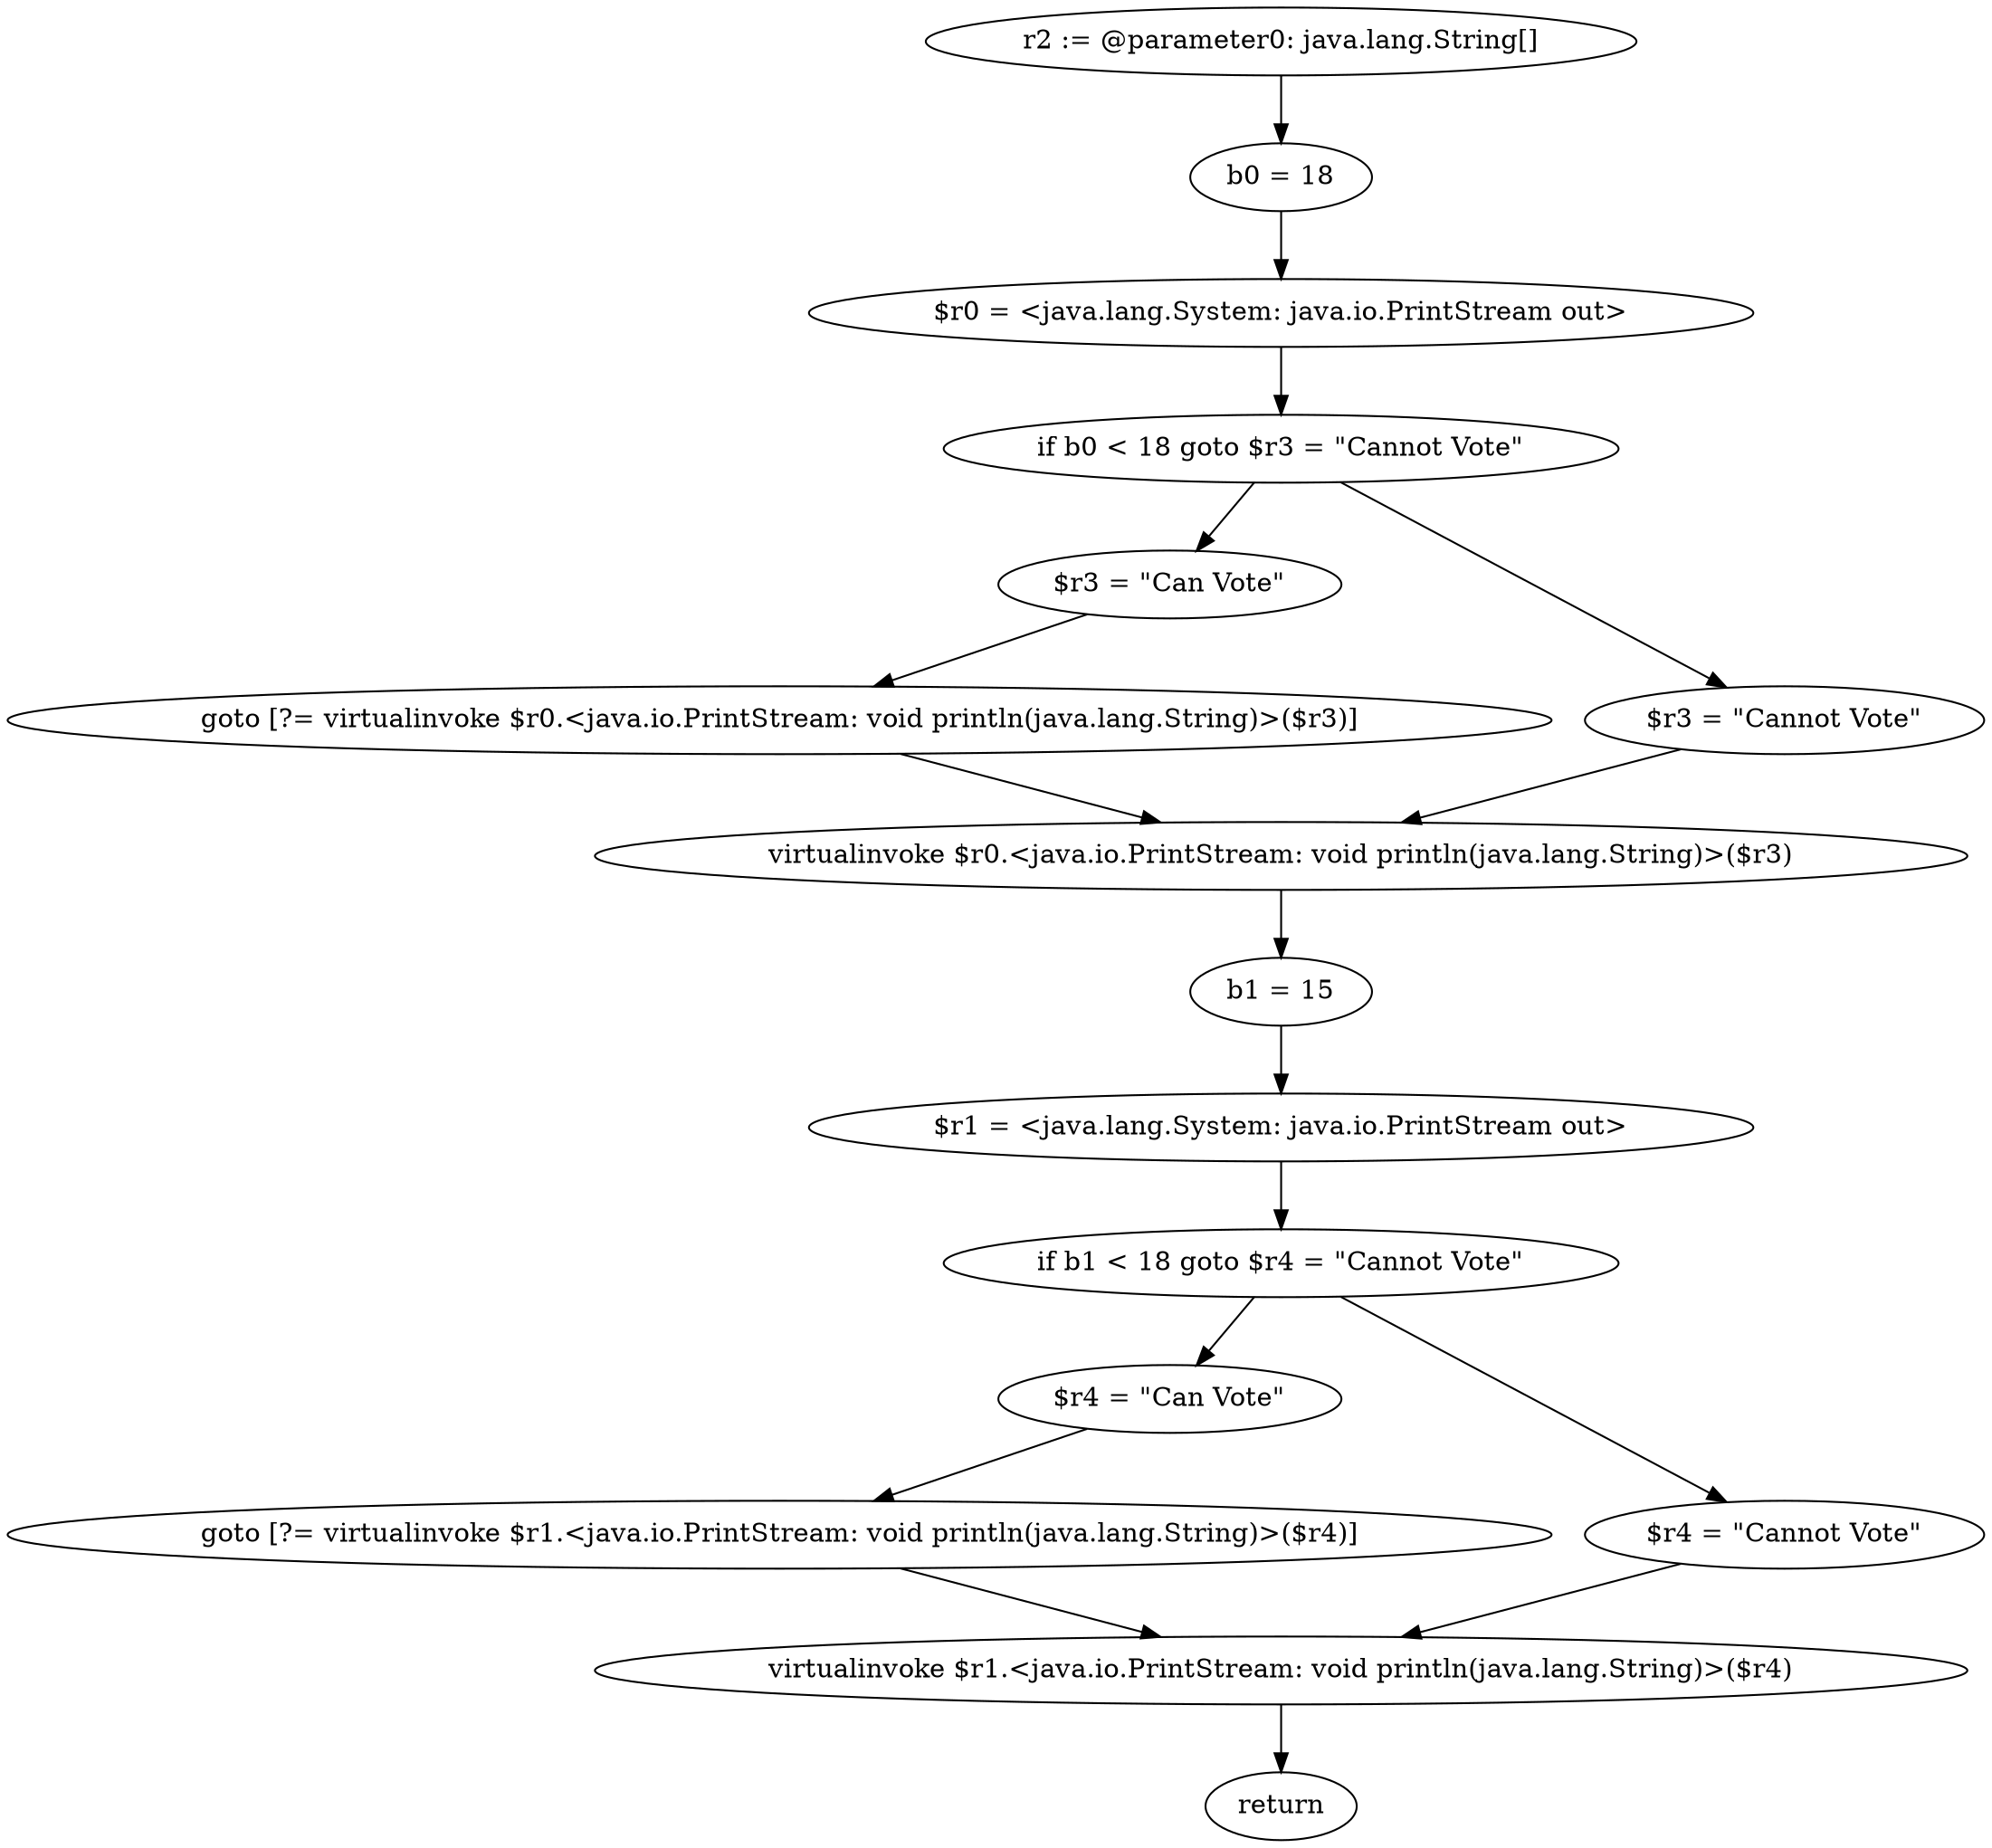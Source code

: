 digraph "unitGraph" {
    "r2 := @parameter0: java.lang.String[]"
    "b0 = 18"
    "$r0 = <java.lang.System: java.io.PrintStream out>"
    "if b0 < 18 goto $r3 = \"Cannot Vote\""
    "$r3 = \"Can Vote\""
    "goto [?= virtualinvoke $r0.<java.io.PrintStream: void println(java.lang.String)>($r3)]"
    "$r3 = \"Cannot Vote\""
    "virtualinvoke $r0.<java.io.PrintStream: void println(java.lang.String)>($r3)"
    "b1 = 15"
    "$r1 = <java.lang.System: java.io.PrintStream out>"
    "if b1 < 18 goto $r4 = \"Cannot Vote\""
    "$r4 = \"Can Vote\""
    "goto [?= virtualinvoke $r1.<java.io.PrintStream: void println(java.lang.String)>($r4)]"
    "$r4 = \"Cannot Vote\""
    "virtualinvoke $r1.<java.io.PrintStream: void println(java.lang.String)>($r4)"
    "return"
    "r2 := @parameter0: java.lang.String[]"->"b0 = 18";
    "b0 = 18"->"$r0 = <java.lang.System: java.io.PrintStream out>";
    "$r0 = <java.lang.System: java.io.PrintStream out>"->"if b0 < 18 goto $r3 = \"Cannot Vote\"";
    "if b0 < 18 goto $r3 = \"Cannot Vote\""->"$r3 = \"Can Vote\"";
    "if b0 < 18 goto $r3 = \"Cannot Vote\""->"$r3 = \"Cannot Vote\"";
    "$r3 = \"Can Vote\""->"goto [?= virtualinvoke $r0.<java.io.PrintStream: void println(java.lang.String)>($r3)]";
    "goto [?= virtualinvoke $r0.<java.io.PrintStream: void println(java.lang.String)>($r3)]"->"virtualinvoke $r0.<java.io.PrintStream: void println(java.lang.String)>($r3)";
    "$r3 = \"Cannot Vote\""->"virtualinvoke $r0.<java.io.PrintStream: void println(java.lang.String)>($r3)";
    "virtualinvoke $r0.<java.io.PrintStream: void println(java.lang.String)>($r3)"->"b1 = 15";
    "b1 = 15"->"$r1 = <java.lang.System: java.io.PrintStream out>";
    "$r1 = <java.lang.System: java.io.PrintStream out>"->"if b1 < 18 goto $r4 = \"Cannot Vote\"";
    "if b1 < 18 goto $r4 = \"Cannot Vote\""->"$r4 = \"Can Vote\"";
    "if b1 < 18 goto $r4 = \"Cannot Vote\""->"$r4 = \"Cannot Vote\"";
    "$r4 = \"Can Vote\""->"goto [?= virtualinvoke $r1.<java.io.PrintStream: void println(java.lang.String)>($r4)]";
    "goto [?= virtualinvoke $r1.<java.io.PrintStream: void println(java.lang.String)>($r4)]"->"virtualinvoke $r1.<java.io.PrintStream: void println(java.lang.String)>($r4)";
    "$r4 = \"Cannot Vote\""->"virtualinvoke $r1.<java.io.PrintStream: void println(java.lang.String)>($r4)";
    "virtualinvoke $r1.<java.io.PrintStream: void println(java.lang.String)>($r4)"->"return";
}

